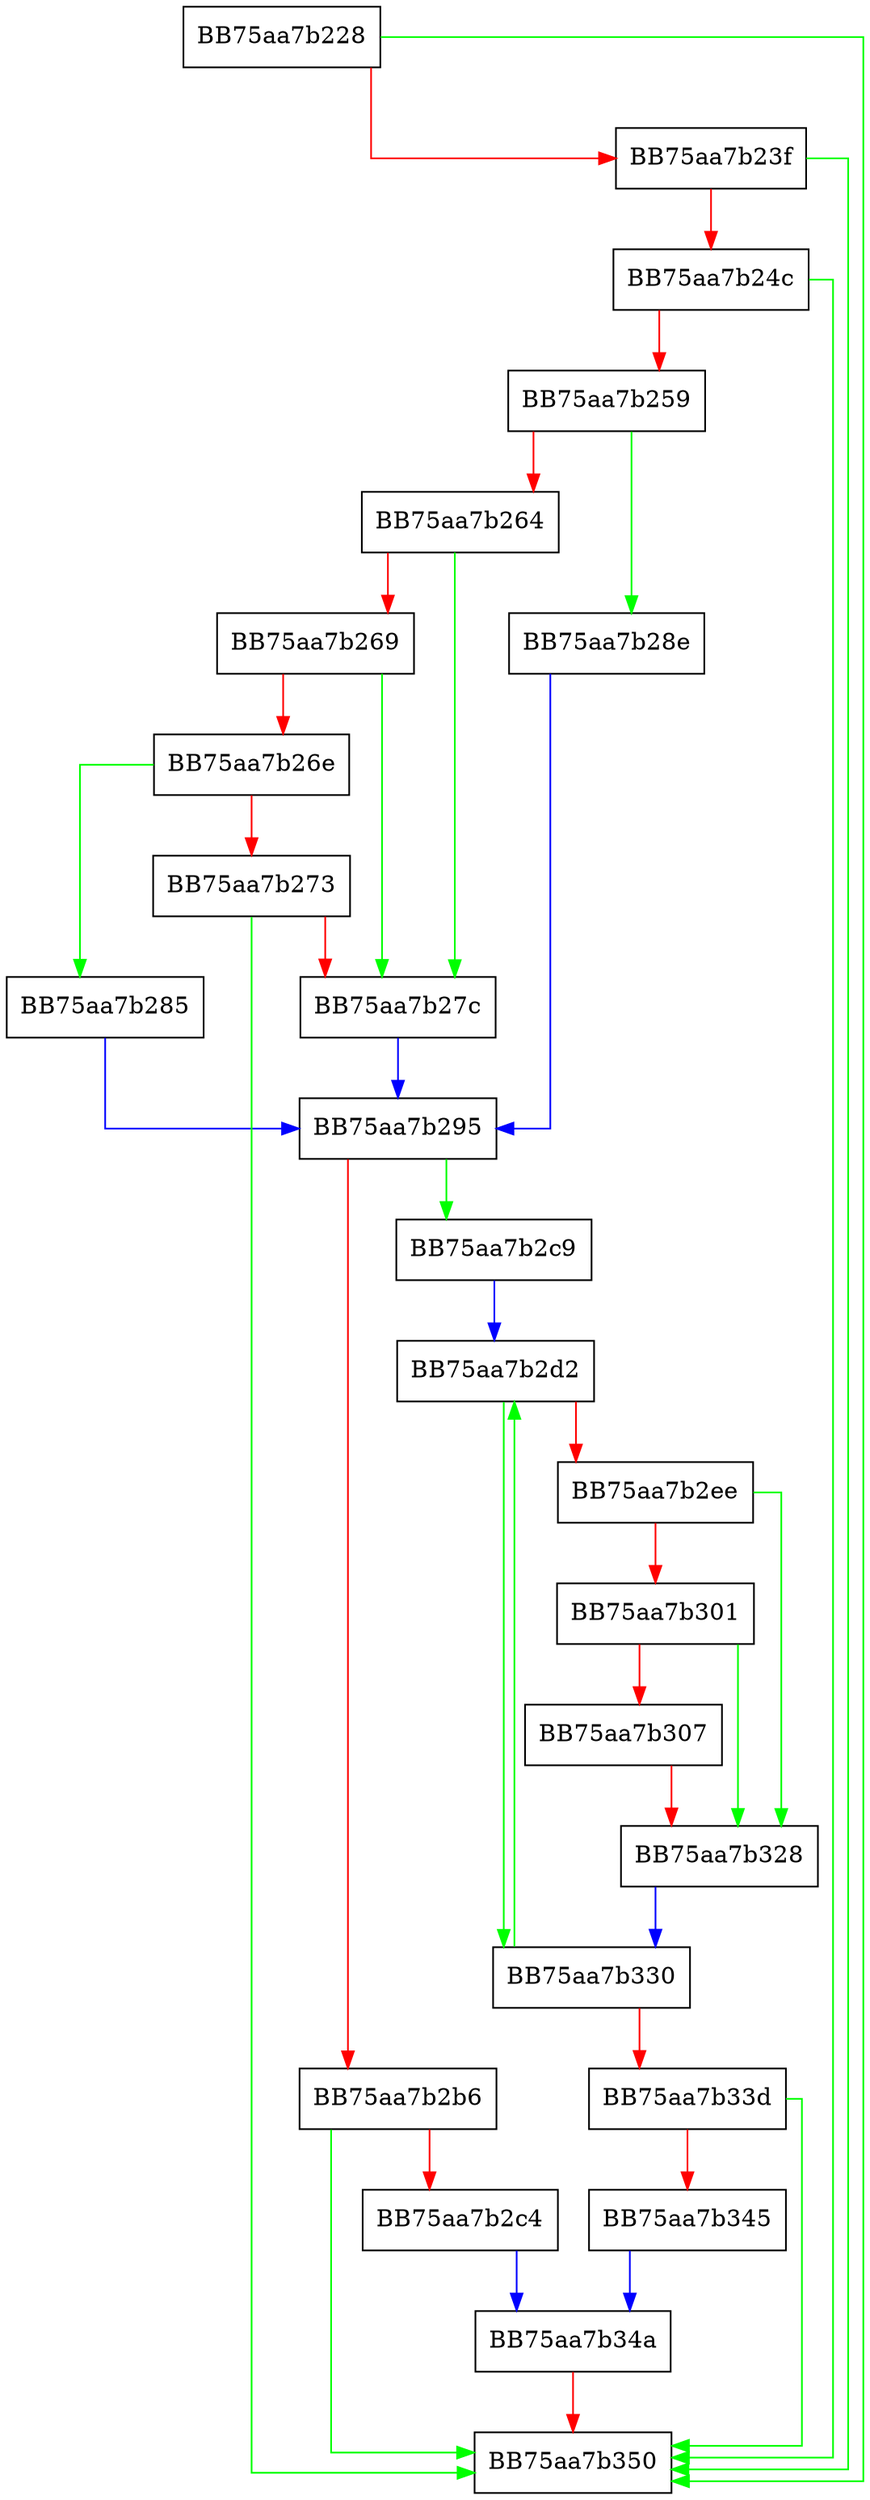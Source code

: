 digraph InitDynamicConfigBootLoadLegacy {
  node [shape="box"];
  graph [splines=ortho];
  BB75aa7b228 -> BB75aa7b350 [color="green"];
  BB75aa7b228 -> BB75aa7b23f [color="red"];
  BB75aa7b23f -> BB75aa7b350 [color="green"];
  BB75aa7b23f -> BB75aa7b24c [color="red"];
  BB75aa7b24c -> BB75aa7b350 [color="green"];
  BB75aa7b24c -> BB75aa7b259 [color="red"];
  BB75aa7b259 -> BB75aa7b28e [color="green"];
  BB75aa7b259 -> BB75aa7b264 [color="red"];
  BB75aa7b264 -> BB75aa7b27c [color="green"];
  BB75aa7b264 -> BB75aa7b269 [color="red"];
  BB75aa7b269 -> BB75aa7b27c [color="green"];
  BB75aa7b269 -> BB75aa7b26e [color="red"];
  BB75aa7b26e -> BB75aa7b285 [color="green"];
  BB75aa7b26e -> BB75aa7b273 [color="red"];
  BB75aa7b273 -> BB75aa7b350 [color="green"];
  BB75aa7b273 -> BB75aa7b27c [color="red"];
  BB75aa7b27c -> BB75aa7b295 [color="blue"];
  BB75aa7b285 -> BB75aa7b295 [color="blue"];
  BB75aa7b28e -> BB75aa7b295 [color="blue"];
  BB75aa7b295 -> BB75aa7b2c9 [color="green"];
  BB75aa7b295 -> BB75aa7b2b6 [color="red"];
  BB75aa7b2b6 -> BB75aa7b350 [color="green"];
  BB75aa7b2b6 -> BB75aa7b2c4 [color="red"];
  BB75aa7b2c4 -> BB75aa7b34a [color="blue"];
  BB75aa7b2c9 -> BB75aa7b2d2 [color="blue"];
  BB75aa7b2d2 -> BB75aa7b330 [color="green"];
  BB75aa7b2d2 -> BB75aa7b2ee [color="red"];
  BB75aa7b2ee -> BB75aa7b328 [color="green"];
  BB75aa7b2ee -> BB75aa7b301 [color="red"];
  BB75aa7b301 -> BB75aa7b328 [color="green"];
  BB75aa7b301 -> BB75aa7b307 [color="red"];
  BB75aa7b307 -> BB75aa7b328 [color="red"];
  BB75aa7b328 -> BB75aa7b330 [color="blue"];
  BB75aa7b330 -> BB75aa7b2d2 [color="green"];
  BB75aa7b330 -> BB75aa7b33d [color="red"];
  BB75aa7b33d -> BB75aa7b350 [color="green"];
  BB75aa7b33d -> BB75aa7b345 [color="red"];
  BB75aa7b345 -> BB75aa7b34a [color="blue"];
  BB75aa7b34a -> BB75aa7b350 [color="red"];
}